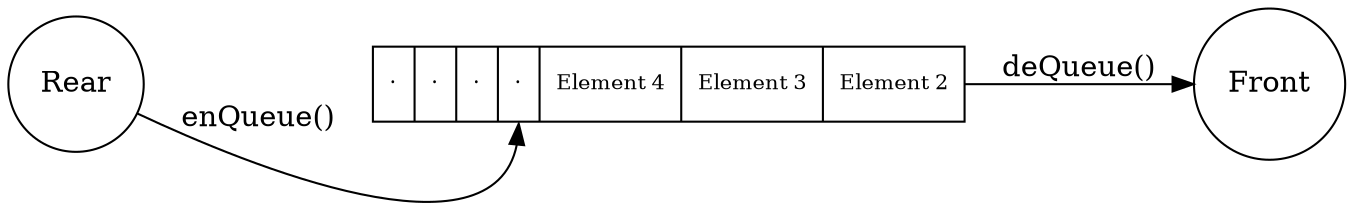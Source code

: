 // Queue
digraph {
	graph [rankdir=LR]
	front [label=Front shape=circle]
	rear [label=Rear shape=circle]
	stack [label="{ <tail> · | · | <data1> · | <data2> · | <data4> Element 4 |<data3> Element 3 | <head> Element 2 }" fontsize=10 shape=record]
	rear -> stack:data2 [label="enQueue()"]
	stack:head -> front [label="deQueue()"]
}
